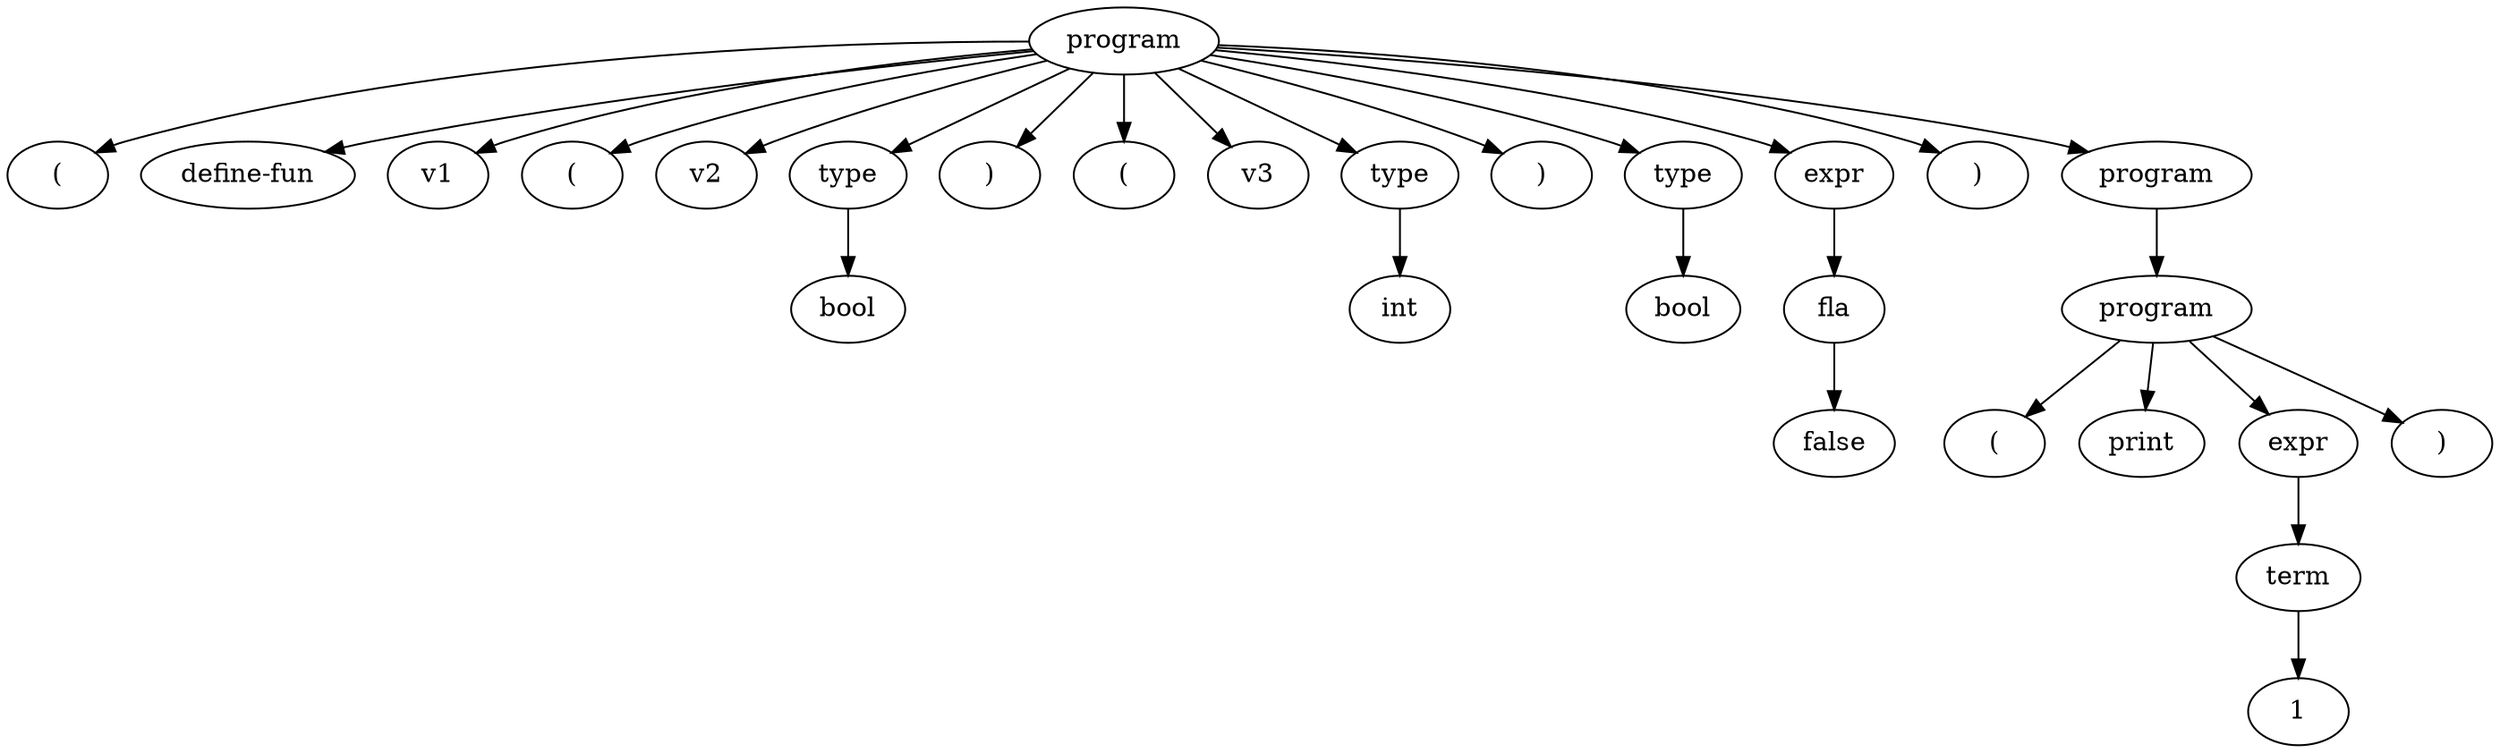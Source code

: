 digraph print {
1 [label=bool ordering="out"]
2 [label=int ordering="out"]
3 [label=bool ordering="out"]
4 [label=false ordering="out"]
5 -> 4
5 [label=fla ordering="out"]
6 [label=1 ordering="out"]
7 -> 6
7 [label=term ordering="out"]
12 [label=program ordering="out"]
8 [label="(" ordering="out"]
9 [label=print ordering="out"]
10 [label=expr ordering="out"]
11 [label=")" ordering="out"]
10 -> 7
12 -> 8
12 -> 9
12 -> 10
12 -> 11
28 [label=program ordering="out"]
13 [label="(" ordering="out"]
14 [label="define-fun" ordering="out"]
15 [label=v1 ordering="out"]
16 [label="(" ordering="out"]
17 [label=v2 ordering="out"]
18 [label=type ordering="out"]
19 [label=")" ordering="out"]
20 [label="(" ordering="out"]
21 [label=v3 ordering="out"]
22 [label=type ordering="out"]
23 [label=")" ordering="out"]
24 [label=type ordering="out"]
25 [label=expr ordering="out"]
26 [label=")" ordering="out"]
27 [label=program ordering="out"]
18 -> 1
22 -> 2
24 -> 3
25 -> 5
27 -> 12
28 -> 13
28 -> 14
28 -> 15
28 -> 16
28 -> 17
28 -> 18
28 -> 19
28 -> 20
28 -> 21
28 -> 22
28 -> 23
28 -> 24
28 -> 25
28 -> 26
28 -> 27
}
